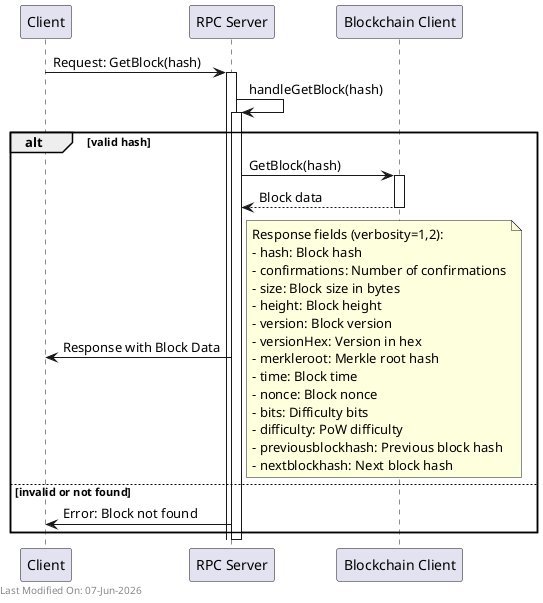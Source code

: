 @startuml
participant Client
participant "RPC Server" as RPC
participant "Blockchain Client" as Blockchain

Client -> RPC : Request: GetBlock(hash)
activate RPC

RPC -> RPC : handleGetBlock(hash)
activate RPC

alt valid hash
    RPC -> Blockchain : GetBlock(hash)
    activate Blockchain
    Blockchain --> RPC : Block data
    deactivate Blockchain

    RPC -> Client : Response with Block Data
    note right
    Response fields (verbosity=1,2):
    - hash: Block hash
    - confirmations: Number of confirmations
    - size: Block size in bytes
    - height: Block height
    - version: Block version
    - versionHex: Version in hex
    - merkleroot: Merkle root hash
    - time: Block time
    - nonce: Block nonce
    - bits: Difficulty bits
    - difficulty: PoW difficulty
    - previousblockhash: Previous block hash
    - nextblockhash: Next block hash
    end note
else invalid or not found
    RPC -> Client : Error: Block not found
end

deactivate RPC

left footer Last Modified On: %date("dd-MMM-yyyy")

@enduml
